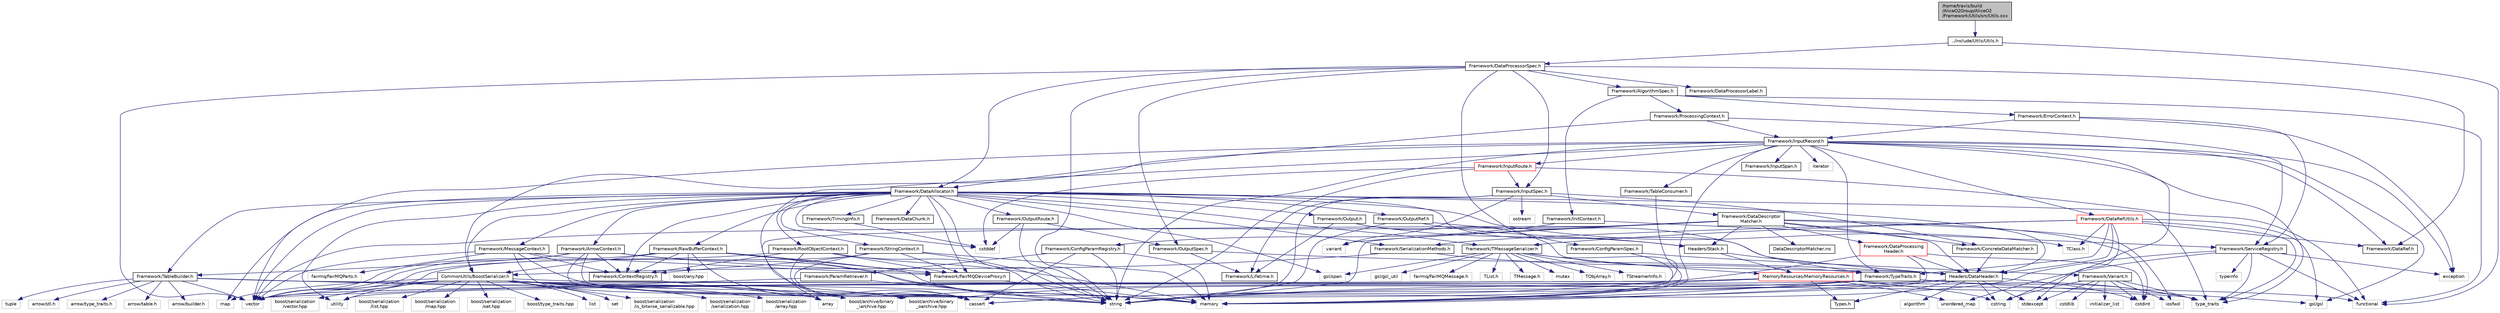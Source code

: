 digraph "/home/travis/build/AliceO2Group/AliceO2/Framework/Utils/src/Utils.cxx"
{
 // INTERACTIVE_SVG=YES
  bgcolor="transparent";
  edge [fontname="Helvetica",fontsize="10",labelfontname="Helvetica",labelfontsize="10"];
  node [fontname="Helvetica",fontsize="10",shape=record];
  Node1 [label="/home/travis/build\l/AliceO2Group/AliceO2\l/Framework/Utils/src/Utils.cxx",height=0.2,width=0.4,color="black", fillcolor="grey75", style="filled" fontcolor="black"];
  Node1 -> Node2 [color="midnightblue",fontsize="10",style="solid",fontname="Helvetica"];
  Node2 [label="../include/Utils/Utils.h",height=0.2,width=0.4,color="black",URL="$d2/d04/Framework_2Utils_2include_2Utils_2Utils_8h.html"];
  Node2 -> Node3 [color="midnightblue",fontsize="10",style="solid",fontname="Helvetica"];
  Node3 [label="Framework/DataProcessorSpec.h",height=0.2,width=0.4,color="black",URL="$d0/df4/DataProcessorSpec_8h.html"];
  Node3 -> Node4 [color="midnightblue",fontsize="10",style="solid",fontname="Helvetica"];
  Node4 [label="Framework/AlgorithmSpec.h",height=0.2,width=0.4,color="black",URL="$d0/d14/AlgorithmSpec_8h.html"];
  Node4 -> Node5 [color="midnightblue",fontsize="10",style="solid",fontname="Helvetica"];
  Node5 [label="Framework/ProcessingContext.h",height=0.2,width=0.4,color="black",URL="$de/d6a/ProcessingContext_8h.html"];
  Node5 -> Node6 [color="midnightblue",fontsize="10",style="solid",fontname="Helvetica"];
  Node6 [label="Framework/InputRecord.h",height=0.2,width=0.4,color="black",URL="$d6/d5c/InputRecord_8h.html"];
  Node6 -> Node7 [color="midnightblue",fontsize="10",style="solid",fontname="Helvetica"];
  Node7 [label="Framework/DataRef.h",height=0.2,width=0.4,color="black",URL="$d5/dfb/DataRef_8h.html"];
  Node6 -> Node8 [color="midnightblue",fontsize="10",style="solid",fontname="Helvetica"];
  Node8 [label="Framework/DataRefUtils.h",height=0.2,width=0.4,color="red",URL="$d5/db8/DataRefUtils_8h.html"];
  Node8 -> Node7 [color="midnightblue",fontsize="10",style="solid",fontname="Helvetica"];
  Node8 -> Node9 [color="midnightblue",fontsize="10",style="solid",fontname="Helvetica"];
  Node9 [label="Framework/TMessageSerializer.h",height=0.2,width=0.4,color="black",URL="$d8/d3c/TMessageSerializer_8h.html"];
  Node9 -> Node10 [color="midnightblue",fontsize="10",style="solid",fontname="Helvetica"];
  Node10 [label="fairmq/FairMQMessage.h",height=0.2,width=0.4,color="grey75"];
  Node9 -> Node11 [color="midnightblue",fontsize="10",style="solid",fontname="Helvetica"];
  Node11 [label="TList.h",height=0.2,width=0.4,color="grey75"];
  Node9 -> Node12 [color="midnightblue",fontsize="10",style="solid",fontname="Helvetica"];
  Node12 [label="TMessage.h",height=0.2,width=0.4,color="grey75"];
  Node9 -> Node13 [color="midnightblue",fontsize="10",style="solid",fontname="Helvetica"];
  Node13 [label="TObjArray.h",height=0.2,width=0.4,color="grey75"];
  Node9 -> Node14 [color="midnightblue",fontsize="10",style="solid",fontname="Helvetica"];
  Node14 [label="TStreamerInfo.h",height=0.2,width=0.4,color="grey75"];
  Node9 -> Node15 [color="midnightblue",fontsize="10",style="solid",fontname="Helvetica"];
  Node15 [label="gsl/gsl_util",height=0.2,width=0.4,color="grey75"];
  Node9 -> Node16 [color="midnightblue",fontsize="10",style="solid",fontname="Helvetica"];
  Node16 [label="gsl/span",height=0.2,width=0.4,color="grey75"];
  Node9 -> Node17 [color="midnightblue",fontsize="10",style="solid",fontname="Helvetica"];
  Node17 [label="memory",height=0.2,width=0.4,color="grey75"];
  Node9 -> Node18 [color="midnightblue",fontsize="10",style="solid",fontname="Helvetica"];
  Node18 [label="mutex",height=0.2,width=0.4,color="grey75"];
  Node9 -> Node19 [color="midnightblue",fontsize="10",style="solid",fontname="Helvetica"];
  Node19 [label="MemoryResources/MemoryResources.h",height=0.2,width=0.4,color="red",URL="$dc/d03/MemoryResources_8h.html"];
  Node19 -> Node20 [color="midnightblue",fontsize="10",style="solid",fontname="Helvetica"];
  Node20 [label="cstring",height=0.2,width=0.4,color="grey75"];
  Node19 -> Node21 [color="midnightblue",fontsize="10",style="solid",fontname="Helvetica"];
  Node21 [label="string",height=0.2,width=0.4,color="grey75"];
  Node19 -> Node22 [color="midnightblue",fontsize="10",style="solid",fontname="Helvetica"];
  Node22 [label="type_traits",height=0.2,width=0.4,color="grey75"];
  Node19 -> Node23 [color="midnightblue",fontsize="10",style="solid",fontname="Helvetica"];
  Node23 [label="utility",height=0.2,width=0.4,color="grey75"];
  Node19 -> Node24 [color="midnightblue",fontsize="10",style="solid",fontname="Helvetica"];
  Node24 [label="vector",height=0.2,width=0.4,color="grey75"];
  Node19 -> Node25 [color="midnightblue",fontsize="10",style="solid",fontname="Helvetica"];
  Node25 [label="unordered_map",height=0.2,width=0.4,color="grey75"];
  Node19 -> Node26 [color="midnightblue",fontsize="10",style="solid",fontname="Helvetica"];
  Node26 [label="Types.h",height=0.2,width=0.4,color="black",URL="$d7/df8/Types_8h.html"];
  Node8 -> Node27 [color="midnightblue",fontsize="10",style="solid",fontname="Helvetica"];
  Node27 [label="Framework/SerializationMethods.h",height=0.2,width=0.4,color="black",URL="$d1/d53/SerializationMethods_8h.html",tooltip="Type wrappers for enfording a specific serialization method. "];
  Node27 -> Node28 [color="midnightblue",fontsize="10",style="solid",fontname="Helvetica"];
  Node28 [label="Framework/TypeTraits.h",height=0.2,width=0.4,color="black",URL="$d0/d95/TypeTraits_8h.html"];
  Node28 -> Node22 [color="midnightblue",fontsize="10",style="solid",fontname="Helvetica"];
  Node28 -> Node24 [color="midnightblue",fontsize="10",style="solid",fontname="Helvetica"];
  Node28 -> Node17 [color="midnightblue",fontsize="10",style="solid",fontname="Helvetica"];
  Node28 -> Node29 [color="midnightblue",fontsize="10",style="solid",fontname="Helvetica"];
  Node29 [label="boost/archive/binary\l_iarchive.hpp",height=0.2,width=0.4,color="grey75"];
  Node28 -> Node30 [color="midnightblue",fontsize="10",style="solid",fontname="Helvetica"];
  Node30 [label="boost/archive/binary\l_oarchive.hpp",height=0.2,width=0.4,color="grey75"];
  Node28 -> Node31 [color="midnightblue",fontsize="10",style="solid",fontname="Helvetica"];
  Node31 [label="gsl/gsl",height=0.2,width=0.4,color="grey75"];
  Node27 -> Node32 [color="midnightblue",fontsize="10",style="solid",fontname="Helvetica"];
  Node32 [label="CommonUtils/BoostSerializer.h",height=0.2,width=0.4,color="black",URL="$d7/d91/BoostSerializer_8h.html",tooltip="Templatised boost serializer/deserializer for containers and base types. "];
  Node32 -> Node23 [color="midnightblue",fontsize="10",style="solid",fontname="Helvetica"];
  Node32 -> Node22 [color="midnightblue",fontsize="10",style="solid",fontname="Helvetica"];
  Node32 -> Node33 [color="midnightblue",fontsize="10",style="solid",fontname="Helvetica"];
  Node33 [label="array",height=0.2,width=0.4,color="grey75"];
  Node32 -> Node24 [color="midnightblue",fontsize="10",style="solid",fontname="Helvetica"];
  Node32 -> Node34 [color="midnightblue",fontsize="10",style="solid",fontname="Helvetica"];
  Node34 [label="list",height=0.2,width=0.4,color="grey75"];
  Node32 -> Node35 [color="midnightblue",fontsize="10",style="solid",fontname="Helvetica"];
  Node35 [label="map",height=0.2,width=0.4,color="grey75"];
  Node32 -> Node36 [color="midnightblue",fontsize="10",style="solid",fontname="Helvetica"];
  Node36 [label="set",height=0.2,width=0.4,color="grey75"];
  Node32 -> Node29 [color="midnightblue",fontsize="10",style="solid",fontname="Helvetica"];
  Node32 -> Node30 [color="midnightblue",fontsize="10",style="solid",fontname="Helvetica"];
  Node32 -> Node37 [color="midnightblue",fontsize="10",style="solid",fontname="Helvetica"];
  Node37 [label="boost/serialization\l/is_bitwise_serializable.hpp",height=0.2,width=0.4,color="grey75"];
  Node32 -> Node38 [color="midnightblue",fontsize="10",style="solid",fontname="Helvetica"];
  Node38 [label="boost/serialization\l/serialization.hpp",height=0.2,width=0.4,color="grey75"];
  Node32 -> Node39 [color="midnightblue",fontsize="10",style="solid",fontname="Helvetica"];
  Node39 [label="boost/serialization\l/array.hpp",height=0.2,width=0.4,color="grey75"];
  Node32 -> Node40 [color="midnightblue",fontsize="10",style="solid",fontname="Helvetica"];
  Node40 [label="boost/serialization\l/vector.hpp",height=0.2,width=0.4,color="grey75"];
  Node32 -> Node41 [color="midnightblue",fontsize="10",style="solid",fontname="Helvetica"];
  Node41 [label="boost/serialization\l/list.hpp",height=0.2,width=0.4,color="grey75"];
  Node32 -> Node42 [color="midnightblue",fontsize="10",style="solid",fontname="Helvetica"];
  Node42 [label="boost/serialization\l/map.hpp",height=0.2,width=0.4,color="grey75"];
  Node32 -> Node43 [color="midnightblue",fontsize="10",style="solid",fontname="Helvetica"];
  Node43 [label="boost/serialization\l/set.hpp",height=0.2,width=0.4,color="grey75"];
  Node32 -> Node44 [color="midnightblue",fontsize="10",style="solid",fontname="Helvetica"];
  Node44 [label="boost/type_traits.hpp",height=0.2,width=0.4,color="grey75"];
  Node8 -> Node28 [color="midnightblue",fontsize="10",style="solid",fontname="Helvetica"];
  Node8 -> Node45 [color="midnightblue",fontsize="10",style="solid",fontname="Helvetica"];
  Node45 [label="Headers/DataHeader.h",height=0.2,width=0.4,color="black",URL="$dc/dcd/DataHeader_8h.html"];
  Node45 -> Node46 [color="midnightblue",fontsize="10",style="solid",fontname="Helvetica"];
  Node46 [label="cstdint",height=0.2,width=0.4,color="grey75"];
  Node45 -> Node17 [color="midnightblue",fontsize="10",style="solid",fontname="Helvetica"];
  Node45 -> Node47 [color="midnightblue",fontsize="10",style="solid",fontname="Helvetica"];
  Node47 [label="cassert",height=0.2,width=0.4,color="grey75"];
  Node45 -> Node20 [color="midnightblue",fontsize="10",style="solid",fontname="Helvetica"];
  Node45 -> Node48 [color="midnightblue",fontsize="10",style="solid",fontname="Helvetica"];
  Node48 [label="algorithm",height=0.2,width=0.4,color="grey75"];
  Node45 -> Node49 [color="midnightblue",fontsize="10",style="solid",fontname="Helvetica"];
  Node49 [label="stdexcept",height=0.2,width=0.4,color="grey75"];
  Node45 -> Node21 [color="midnightblue",fontsize="10",style="solid",fontname="Helvetica"];
  Node45 -> Node26 [color="midnightblue",fontsize="10",style="solid",fontname="Helvetica"];
  Node8 -> Node50 [color="midnightblue",fontsize="10",style="solid",fontname="Helvetica"];
  Node50 [label="TClass.h",height=0.2,width=0.4,color="grey75"];
  Node8 -> Node31 [color="midnightblue",fontsize="10",style="solid",fontname="Helvetica"];
  Node8 -> Node49 [color="midnightblue",fontsize="10",style="solid",fontname="Helvetica"];
  Node8 -> Node22 [color="midnightblue",fontsize="10",style="solid",fontname="Helvetica"];
  Node6 -> Node51 [color="midnightblue",fontsize="10",style="solid",fontname="Helvetica"];
  Node51 [label="Framework/InputRoute.h",height=0.2,width=0.4,color="red",URL="$d5/d19/InputRoute_8h.html"];
  Node51 -> Node52 [color="midnightblue",fontsize="10",style="solid",fontname="Helvetica"];
  Node52 [label="Framework/InputSpec.h",height=0.2,width=0.4,color="black",URL="$d5/d3f/InputSpec_8h.html"];
  Node52 -> Node53 [color="midnightblue",fontsize="10",style="solid",fontname="Helvetica"];
  Node53 [label="Framework/Lifetime.h",height=0.2,width=0.4,color="black",URL="$dc/dca/Lifetime_8h.html"];
  Node52 -> Node54 [color="midnightblue",fontsize="10",style="solid",fontname="Helvetica"];
  Node54 [label="Framework/ConcreteDataMatcher.h",height=0.2,width=0.4,color="black",URL="$d0/d1b/ConcreteDataMatcher_8h.html"];
  Node54 -> Node45 [color="midnightblue",fontsize="10",style="solid",fontname="Helvetica"];
  Node52 -> Node55 [color="midnightblue",fontsize="10",style="solid",fontname="Helvetica"];
  Node55 [label="Framework/DataDescriptor\lMatcher.h",height=0.2,width=0.4,color="black",URL="$d3/da3/DataDescriptorMatcher_8h.html"];
  Node55 -> Node54 [color="midnightblue",fontsize="10",style="solid",fontname="Helvetica"];
  Node55 -> Node56 [color="midnightblue",fontsize="10",style="solid",fontname="Helvetica"];
  Node56 [label="Framework/DataProcessing\lHeader.h",height=0.2,width=0.4,color="red",URL="$d6/dc9/DataProcessingHeader_8h.html"];
  Node56 -> Node45 [color="midnightblue",fontsize="10",style="solid",fontname="Helvetica"];
  Node56 -> Node46 [color="midnightblue",fontsize="10",style="solid",fontname="Helvetica"];
  Node56 -> Node17 [color="midnightblue",fontsize="10",style="solid",fontname="Helvetica"];
  Node56 -> Node47 [color="midnightblue",fontsize="10",style="solid",fontname="Helvetica"];
  Node55 -> Node45 [color="midnightblue",fontsize="10",style="solid",fontname="Helvetica"];
  Node55 -> Node57 [color="midnightblue",fontsize="10",style="solid",fontname="Helvetica"];
  Node57 [label="Headers/Stack.h",height=0.2,width=0.4,color="black",URL="$d4/d00/Headers_2include_2Headers_2Stack_8h.html"];
  Node57 -> Node19 [color="midnightblue",fontsize="10",style="solid",fontname="Helvetica"];
  Node57 -> Node45 [color="midnightblue",fontsize="10",style="solid",fontname="Helvetica"];
  Node55 -> Node33 [color="midnightblue",fontsize="10",style="solid",fontname="Helvetica"];
  Node55 -> Node46 [color="midnightblue",fontsize="10",style="solid",fontname="Helvetica"];
  Node55 -> Node58 [color="midnightblue",fontsize="10",style="solid",fontname="Helvetica"];
  Node58 [label="iosfwd",height=0.2,width=0.4,color="grey75"];
  Node55 -> Node21 [color="midnightblue",fontsize="10",style="solid",fontname="Helvetica"];
  Node55 -> Node59 [color="midnightblue",fontsize="10",style="solid",fontname="Helvetica"];
  Node59 [label="variant",height=0.2,width=0.4,color="grey75"];
  Node55 -> Node24 [color="midnightblue",fontsize="10",style="solid",fontname="Helvetica"];
  Node55 -> Node60 [color="midnightblue",fontsize="10",style="solid",fontname="Helvetica"];
  Node60 [label="DataDescriptorMatcher.inc",height=0.2,width=0.4,color="black",URL="$d4/de7/DataDescriptorMatcher_8inc.html"];
  Node52 -> Node21 [color="midnightblue",fontsize="10",style="solid",fontname="Helvetica"];
  Node52 -> Node61 [color="midnightblue",fontsize="10",style="solid",fontname="Helvetica"];
  Node61 [label="ostream",height=0.2,width=0.4,color="grey75"];
  Node52 -> Node59 [color="midnightblue",fontsize="10",style="solid",fontname="Helvetica"];
  Node51 -> Node62 [color="midnightblue",fontsize="10",style="solid",fontname="Helvetica"];
  Node62 [label="cstddef",height=0.2,width=0.4,color="grey75"];
  Node51 -> Node21 [color="midnightblue",fontsize="10",style="solid",fontname="Helvetica"];
  Node51 -> Node63 [color="midnightblue",fontsize="10",style="solid",fontname="Helvetica"];
  Node63 [label="functional",height=0.2,width=0.4,color="grey75"];
  Node6 -> Node28 [color="midnightblue",fontsize="10",style="solid",fontname="Helvetica"];
  Node6 -> Node64 [color="midnightblue",fontsize="10",style="solid",fontname="Helvetica"];
  Node64 [label="Framework/InputSpan.h",height=0.2,width=0.4,color="black",URL="$da/d0f/InputSpan_8h.html"];
  Node6 -> Node65 [color="midnightblue",fontsize="10",style="solid",fontname="Helvetica"];
  Node65 [label="Framework/TableConsumer.h",height=0.2,width=0.4,color="black",URL="$dc/d03/TableConsumer_8h.html"];
  Node65 -> Node17 [color="midnightblue",fontsize="10",style="solid",fontname="Helvetica"];
  Node6 -> Node32 [color="midnightblue",fontsize="10",style="solid",fontname="Helvetica"];
  Node6 -> Node31 [color="midnightblue",fontsize="10",style="solid",fontname="Helvetica"];
  Node6 -> Node66 [color="midnightblue",fontsize="10",style="solid",fontname="Helvetica"];
  Node66 [label="iterator",height=0.2,width=0.4,color="grey75"];
  Node6 -> Node21 [color="midnightblue",fontsize="10",style="solid",fontname="Helvetica"];
  Node6 -> Node24 [color="midnightblue",fontsize="10",style="solid",fontname="Helvetica"];
  Node6 -> Node20 [color="midnightblue",fontsize="10",style="solid",fontname="Helvetica"];
  Node6 -> Node47 [color="midnightblue",fontsize="10",style="solid",fontname="Helvetica"];
  Node6 -> Node67 [color="midnightblue",fontsize="10",style="solid",fontname="Helvetica"];
  Node67 [label="exception",height=0.2,width=0.4,color="grey75"];
  Node6 -> Node17 [color="midnightblue",fontsize="10",style="solid",fontname="Helvetica"];
  Node6 -> Node22 [color="midnightblue",fontsize="10",style="solid",fontname="Helvetica"];
  Node5 -> Node68 [color="midnightblue",fontsize="10",style="solid",fontname="Helvetica"];
  Node68 [label="Framework/ServiceRegistry.h",height=0.2,width=0.4,color="black",URL="$d8/d17/ServiceRegistry_8h.html"];
  Node68 -> Node67 [color="midnightblue",fontsize="10",style="solid",fontname="Helvetica"];
  Node68 -> Node63 [color="midnightblue",fontsize="10",style="solid",fontname="Helvetica"];
  Node68 -> Node21 [color="midnightblue",fontsize="10",style="solid",fontname="Helvetica"];
  Node68 -> Node22 [color="midnightblue",fontsize="10",style="solid",fontname="Helvetica"];
  Node68 -> Node69 [color="midnightblue",fontsize="10",style="solid",fontname="Helvetica"];
  Node69 [label="typeinfo",height=0.2,width=0.4,color="grey75"];
  Node68 -> Node25 [color="midnightblue",fontsize="10",style="solid",fontname="Helvetica"];
  Node5 -> Node70 [color="midnightblue",fontsize="10",style="solid",fontname="Helvetica"];
  Node70 [label="Framework/DataAllocator.h",height=0.2,width=0.4,color="black",URL="$d1/d28/DataAllocator_8h.html"];
  Node70 -> Node71 [color="midnightblue",fontsize="10",style="solid",fontname="Helvetica"];
  Node71 [label="Framework/ContextRegistry.h",height=0.2,width=0.4,color="black",URL="$df/d2f/ContextRegistry_8h.html"];
  Node71 -> Node33 [color="midnightblue",fontsize="10",style="solid",fontname="Helvetica"];
  Node70 -> Node72 [color="midnightblue",fontsize="10",style="solid",fontname="Helvetica"];
  Node72 [label="Framework/MessageContext.h",height=0.2,width=0.4,color="black",URL="$dc/dc4/MessageContext_8h.html"];
  Node72 -> Node71 [color="midnightblue",fontsize="10",style="solid",fontname="Helvetica"];
  Node72 -> Node73 [color="midnightblue",fontsize="10",style="solid",fontname="Helvetica"];
  Node73 [label="Framework/FairMQDeviceProxy.h",height=0.2,width=0.4,color="black",URL="$d8/d71/FairMQDeviceProxy_8h.html"];
  Node73 -> Node17 [color="midnightblue",fontsize="10",style="solid",fontname="Helvetica"];
  Node72 -> Node74 [color="midnightblue",fontsize="10",style="solid",fontname="Helvetica"];
  Node74 [label="fairmq/FairMQParts.h",height=0.2,width=0.4,color="grey75"];
  Node72 -> Node24 [color="midnightblue",fontsize="10",style="solid",fontname="Helvetica"];
  Node72 -> Node47 [color="midnightblue",fontsize="10",style="solid",fontname="Helvetica"];
  Node72 -> Node21 [color="midnightblue",fontsize="10",style="solid",fontname="Helvetica"];
  Node70 -> Node75 [color="midnightblue",fontsize="10",style="solid",fontname="Helvetica"];
  Node75 [label="Framework/RootObjectContext.h",height=0.2,width=0.4,color="black",URL="$d2/d80/RootObjectContext_8h.html"];
  Node75 -> Node71 [color="midnightblue",fontsize="10",style="solid",fontname="Helvetica"];
  Node75 -> Node73 [color="midnightblue",fontsize="10",style="solid",fontname="Helvetica"];
  Node75 -> Node24 [color="midnightblue",fontsize="10",style="solid",fontname="Helvetica"];
  Node75 -> Node47 [color="midnightblue",fontsize="10",style="solid",fontname="Helvetica"];
  Node75 -> Node21 [color="midnightblue",fontsize="10",style="solid",fontname="Helvetica"];
  Node75 -> Node17 [color="midnightblue",fontsize="10",style="solid",fontname="Helvetica"];
  Node70 -> Node76 [color="midnightblue",fontsize="10",style="solid",fontname="Helvetica"];
  Node76 [label="Framework/StringContext.h",height=0.2,width=0.4,color="black",URL="$dd/df6/StringContext_8h.html"];
  Node76 -> Node71 [color="midnightblue",fontsize="10",style="solid",fontname="Helvetica"];
  Node76 -> Node73 [color="midnightblue",fontsize="10",style="solid",fontname="Helvetica"];
  Node76 -> Node24 [color="midnightblue",fontsize="10",style="solid",fontname="Helvetica"];
  Node76 -> Node47 [color="midnightblue",fontsize="10",style="solid",fontname="Helvetica"];
  Node76 -> Node21 [color="midnightblue",fontsize="10",style="solid",fontname="Helvetica"];
  Node76 -> Node17 [color="midnightblue",fontsize="10",style="solid",fontname="Helvetica"];
  Node70 -> Node77 [color="midnightblue",fontsize="10",style="solid",fontname="Helvetica"];
  Node77 [label="Framework/ArrowContext.h",height=0.2,width=0.4,color="black",URL="$d8/da2/ArrowContext_8h.html"];
  Node77 -> Node71 [color="midnightblue",fontsize="10",style="solid",fontname="Helvetica"];
  Node77 -> Node73 [color="midnightblue",fontsize="10",style="solid",fontname="Helvetica"];
  Node77 -> Node78 [color="midnightblue",fontsize="10",style="solid",fontname="Helvetica"];
  Node78 [label="Framework/TableBuilder.h",height=0.2,width=0.4,color="black",URL="$d5/d98/TableBuilder_8h.html"];
  Node78 -> Node79 [color="midnightblue",fontsize="10",style="solid",fontname="Helvetica"];
  Node79 [label="arrow/stl.h",height=0.2,width=0.4,color="grey75"];
  Node78 -> Node80 [color="midnightblue",fontsize="10",style="solid",fontname="Helvetica"];
  Node80 [label="arrow/type_traits.h",height=0.2,width=0.4,color="grey75"];
  Node78 -> Node81 [color="midnightblue",fontsize="10",style="solid",fontname="Helvetica"];
  Node81 [label="arrow/table.h",height=0.2,width=0.4,color="grey75"];
  Node78 -> Node82 [color="midnightblue",fontsize="10",style="solid",fontname="Helvetica"];
  Node82 [label="arrow/builder.h",height=0.2,width=0.4,color="grey75"];
  Node78 -> Node63 [color="midnightblue",fontsize="10",style="solid",fontname="Helvetica"];
  Node78 -> Node24 [color="midnightblue",fontsize="10",style="solid",fontname="Helvetica"];
  Node78 -> Node21 [color="midnightblue",fontsize="10",style="solid",fontname="Helvetica"];
  Node78 -> Node17 [color="midnightblue",fontsize="10",style="solid",fontname="Helvetica"];
  Node78 -> Node83 [color="midnightblue",fontsize="10",style="solid",fontname="Helvetica"];
  Node83 [label="tuple",height=0.2,width=0.4,color="grey75"];
  Node77 -> Node24 [color="midnightblue",fontsize="10",style="solid",fontname="Helvetica"];
  Node77 -> Node47 [color="midnightblue",fontsize="10",style="solid",fontname="Helvetica"];
  Node77 -> Node21 [color="midnightblue",fontsize="10",style="solid",fontname="Helvetica"];
  Node77 -> Node17 [color="midnightblue",fontsize="10",style="solid",fontname="Helvetica"];
  Node70 -> Node84 [color="midnightblue",fontsize="10",style="solid",fontname="Helvetica"];
  Node84 [label="Framework/RawBufferContext.h",height=0.2,width=0.4,color="black",URL="$d8/d25/RawBufferContext_8h.html",tooltip=" "];
  Node84 -> Node71 [color="midnightblue",fontsize="10",style="solid",fontname="Helvetica"];
  Node84 -> Node73 [color="midnightblue",fontsize="10",style="solid",fontname="Helvetica"];
  Node84 -> Node32 [color="midnightblue",fontsize="10",style="solid",fontname="Helvetica"];
  Node84 -> Node24 [color="midnightblue",fontsize="10",style="solid",fontname="Helvetica"];
  Node84 -> Node47 [color="midnightblue",fontsize="10",style="solid",fontname="Helvetica"];
  Node84 -> Node21 [color="midnightblue",fontsize="10",style="solid",fontname="Helvetica"];
  Node84 -> Node17 [color="midnightblue",fontsize="10",style="solid",fontname="Helvetica"];
  Node84 -> Node85 [color="midnightblue",fontsize="10",style="solid",fontname="Helvetica"];
  Node85 [label="boost/any.hpp",height=0.2,width=0.4,color="grey75"];
  Node70 -> Node32 [color="midnightblue",fontsize="10",style="solid",fontname="Helvetica"];
  Node70 -> Node86 [color="midnightblue",fontsize="10",style="solid",fontname="Helvetica"];
  Node86 [label="Framework/Output.h",height=0.2,width=0.4,color="black",URL="$d3/ddf/Output_8h.html"];
  Node86 -> Node45 [color="midnightblue",fontsize="10",style="solid",fontname="Helvetica"];
  Node86 -> Node53 [color="midnightblue",fontsize="10",style="solid",fontname="Helvetica"];
  Node86 -> Node57 [color="midnightblue",fontsize="10",style="solid",fontname="Helvetica"];
  Node70 -> Node87 [color="midnightblue",fontsize="10",style="solid",fontname="Helvetica"];
  Node87 [label="Framework/OutputRef.h",height=0.2,width=0.4,color="black",URL="$d6/d5a/OutputRef_8h.html"];
  Node87 -> Node45 [color="midnightblue",fontsize="10",style="solid",fontname="Helvetica"];
  Node87 -> Node57 [color="midnightblue",fontsize="10",style="solid",fontname="Helvetica"];
  Node87 -> Node21 [color="midnightblue",fontsize="10",style="solid",fontname="Helvetica"];
  Node70 -> Node88 [color="midnightblue",fontsize="10",style="solid",fontname="Helvetica"];
  Node88 [label="Framework/OutputRoute.h",height=0.2,width=0.4,color="black",URL="$d6/df4/OutputRoute_8h.html"];
  Node88 -> Node89 [color="midnightblue",fontsize="10",style="solid",fontname="Helvetica"];
  Node89 [label="Framework/OutputSpec.h",height=0.2,width=0.4,color="black",URL="$db/d2d/OutputSpec_8h.html"];
  Node89 -> Node45 [color="midnightblue",fontsize="10",style="solid",fontname="Helvetica"];
  Node89 -> Node53 [color="midnightblue",fontsize="10",style="solid",fontname="Helvetica"];
  Node88 -> Node62 [color="midnightblue",fontsize="10",style="solid",fontname="Helvetica"];
  Node88 -> Node21 [color="midnightblue",fontsize="10",style="solid",fontname="Helvetica"];
  Node70 -> Node90 [color="midnightblue",fontsize="10",style="solid",fontname="Helvetica"];
  Node90 [label="Framework/DataChunk.h",height=0.2,width=0.4,color="black",URL="$d7/d31/DataChunk_8h.html"];
  Node70 -> Node73 [color="midnightblue",fontsize="10",style="solid",fontname="Helvetica"];
  Node70 -> Node91 [color="midnightblue",fontsize="10",style="solid",fontname="Helvetica"];
  Node91 [label="Framework/TimingInfo.h",height=0.2,width=0.4,color="black",URL="$da/d2b/TimingInfo_8h.html"];
  Node91 -> Node62 [color="midnightblue",fontsize="10",style="solid",fontname="Helvetica"];
  Node70 -> Node9 [color="midnightblue",fontsize="10",style="solid",fontname="Helvetica"];
  Node70 -> Node28 [color="midnightblue",fontsize="10",style="solid",fontname="Helvetica"];
  Node70 -> Node27 [color="midnightblue",fontsize="10",style="solid",fontname="Helvetica"];
  Node70 -> Node78 [color="midnightblue",fontsize="10",style="solid",fontname="Helvetica"];
  Node70 -> Node45 [color="midnightblue",fontsize="10",style="solid",fontname="Helvetica"];
  Node70 -> Node50 [color="midnightblue",fontsize="10",style="solid",fontname="Helvetica"];
  Node70 -> Node16 [color="midnightblue",fontsize="10",style="solid",fontname="Helvetica"];
  Node70 -> Node24 [color="midnightblue",fontsize="10",style="solid",fontname="Helvetica"];
  Node70 -> Node35 [color="midnightblue",fontsize="10",style="solid",fontname="Helvetica"];
  Node70 -> Node21 [color="midnightblue",fontsize="10",style="solid",fontname="Helvetica"];
  Node70 -> Node23 [color="midnightblue",fontsize="10",style="solid",fontname="Helvetica"];
  Node70 -> Node22 [color="midnightblue",fontsize="10",style="solid",fontname="Helvetica"];
  Node70 -> Node62 [color="midnightblue",fontsize="10",style="solid",fontname="Helvetica"];
  Node4 -> Node92 [color="midnightblue",fontsize="10",style="solid",fontname="Helvetica"];
  Node92 [label="Framework/ErrorContext.h",height=0.2,width=0.4,color="black",URL="$d7/dad/ErrorContext_8h.html"];
  Node92 -> Node6 [color="midnightblue",fontsize="10",style="solid",fontname="Helvetica"];
  Node92 -> Node68 [color="midnightblue",fontsize="10",style="solid",fontname="Helvetica"];
  Node92 -> Node67 [color="midnightblue",fontsize="10",style="solid",fontname="Helvetica"];
  Node4 -> Node93 [color="midnightblue",fontsize="10",style="solid",fontname="Helvetica"];
  Node93 [label="Framework/InitContext.h",height=0.2,width=0.4,color="black",URL="$d4/d2b/InitContext_8h.html"];
  Node93 -> Node94 [color="midnightblue",fontsize="10",style="solid",fontname="Helvetica"];
  Node94 [label="Framework/ConfigParamRegistry.h",height=0.2,width=0.4,color="black",URL="$de/dc6/ConfigParamRegistry_8h.html"];
  Node94 -> Node95 [color="midnightblue",fontsize="10",style="solid",fontname="Helvetica"];
  Node95 [label="Framework/ParamRetriever.h",height=0.2,width=0.4,color="black",URL="$df/d72/ParamRetriever_8h.html"];
  Node95 -> Node21 [color="midnightblue",fontsize="10",style="solid",fontname="Helvetica"];
  Node95 -> Node24 [color="midnightblue",fontsize="10",style="solid",fontname="Helvetica"];
  Node94 -> Node17 [color="midnightblue",fontsize="10",style="solid",fontname="Helvetica"];
  Node94 -> Node21 [color="midnightblue",fontsize="10",style="solid",fontname="Helvetica"];
  Node94 -> Node47 [color="midnightblue",fontsize="10",style="solid",fontname="Helvetica"];
  Node93 -> Node68 [color="midnightblue",fontsize="10",style="solid",fontname="Helvetica"];
  Node4 -> Node63 [color="midnightblue",fontsize="10",style="solid",fontname="Helvetica"];
  Node3 -> Node96 [color="midnightblue",fontsize="10",style="solid",fontname="Helvetica"];
  Node96 [label="Framework/ConfigParamSpec.h",height=0.2,width=0.4,color="black",URL="$d0/d1c/ConfigParamSpec_8h.html"];
  Node96 -> Node97 [color="midnightblue",fontsize="10",style="solid",fontname="Helvetica"];
  Node97 [label="Framework/Variant.h",height=0.2,width=0.4,color="black",URL="$de/d56/Variant_8h.html"];
  Node97 -> Node22 [color="midnightblue",fontsize="10",style="solid",fontname="Helvetica"];
  Node97 -> Node20 [color="midnightblue",fontsize="10",style="solid",fontname="Helvetica"];
  Node97 -> Node46 [color="midnightblue",fontsize="10",style="solid",fontname="Helvetica"];
  Node97 -> Node98 [color="midnightblue",fontsize="10",style="solid",fontname="Helvetica"];
  Node98 [label="cstdlib",height=0.2,width=0.4,color="grey75"];
  Node97 -> Node49 [color="midnightblue",fontsize="10",style="solid",fontname="Helvetica"];
  Node97 -> Node58 [color="midnightblue",fontsize="10",style="solid",fontname="Helvetica"];
  Node97 -> Node99 [color="midnightblue",fontsize="10",style="solid",fontname="Helvetica"];
  Node99 [label="initializer_list",height=0.2,width=0.4,color="grey75"];
  Node96 -> Node21 [color="midnightblue",fontsize="10",style="solid",fontname="Helvetica"];
  Node3 -> Node70 [color="midnightblue",fontsize="10",style="solid",fontname="Helvetica"];
  Node3 -> Node100 [color="midnightblue",fontsize="10",style="solid",fontname="Helvetica"];
  Node100 [label="Framework/DataProcessorLabel.h",height=0.2,width=0.4,color="black",URL="$d1/df2/DataProcessorLabel_8h.html"];
  Node3 -> Node7 [color="midnightblue",fontsize="10",style="solid",fontname="Helvetica"];
  Node3 -> Node52 [color="midnightblue",fontsize="10",style="solid",fontname="Helvetica"];
  Node3 -> Node89 [color="midnightblue",fontsize="10",style="solid",fontname="Helvetica"];
  Node3 -> Node21 [color="midnightblue",fontsize="10",style="solid",fontname="Helvetica"];
  Node3 -> Node24 [color="midnightblue",fontsize="10",style="solid",fontname="Helvetica"];
  Node2 -> Node63 [color="midnightblue",fontsize="10",style="solid",fontname="Helvetica"];
}
